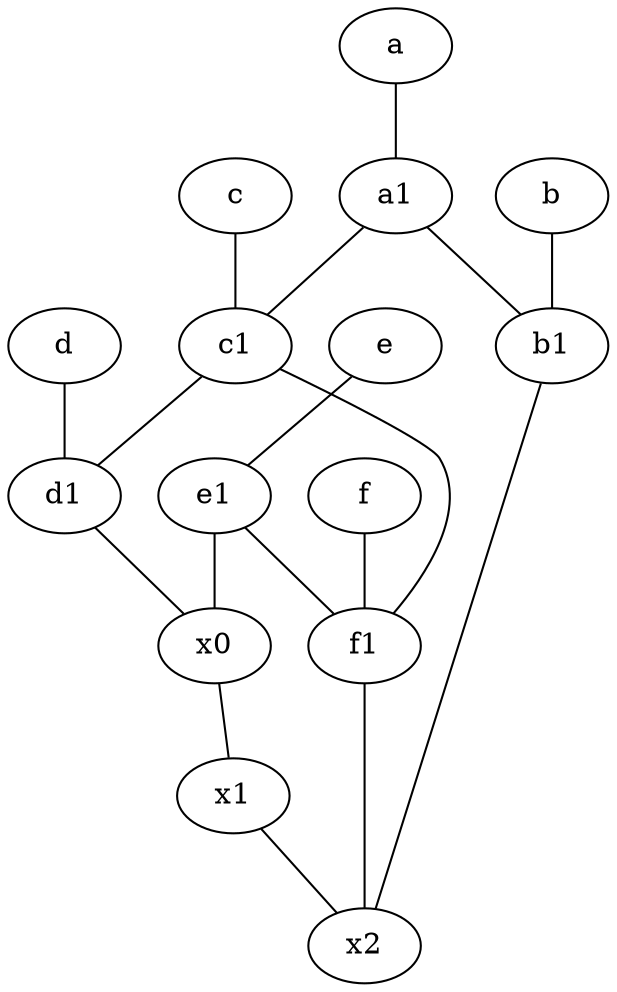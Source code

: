 graph {
	node [labelfontsize=50]
	e1 [labelfontsize=50 pos="7,7!"]
	x1 [labelfontsize=50]
	c1 [labelfontsize=50 pos="4.5,3!"]
	a [labelfontsize=50 pos="8,2!"]
	f [labelfontsize=50 pos="3,9!"]
	b1 [labelfontsize=50 pos="9,4!"]
	d [labelfontsize=50 pos="2,5!"]
	d1 [labelfontsize=50 pos="3,5!"]
	b [labelfontsize=50 pos="10,4!"]
	f1 [labelfontsize=50 pos="3,8!"]
	e [labelfontsize=50 pos="7,9!"]
	x2 [labelfontsize=50]
	a1 [labelfontsize=50 pos="8,3!"]
	c [labelfontsize=50 pos="4.5,2!"]
	x0 [labelfontsize=50]
	d -- d1
	c1 -- f1
	a1 -- b1
	e -- e1
	c -- c1
	d1 -- x0
	b -- b1
	b1 -- x2
	f -- f1
	e1 -- f1
	a -- a1
	x1 -- x2
	c1 -- d1
	f1 -- x2
	x0 -- x1
	a1 -- c1
	e1 -- x0
}
